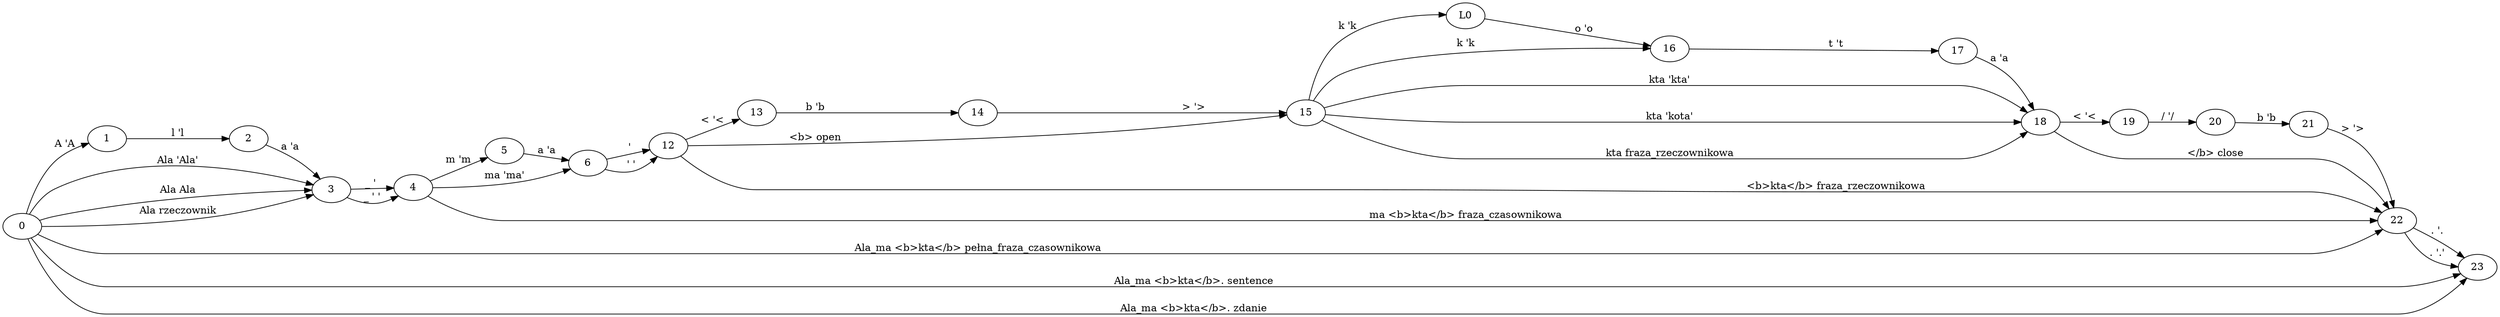 digraph G {
rankdir=LR
0 -> 1 [label="A 'A"]
1 -> 2 [label="l 'l"]
2 -> 3 [label="a 'a"]
0 -> 3 [label="Ala 'Ala'"]
0 -> 3 [label="Ala Ala"]
0 -> 3 [label="Ala rzeczownik"]
3 -> 4 [label="_ ' "]
3 -> 4 [label="_ ' '"]
4 -> 5 [label="m 'm"]
5 -> 6 [label="a 'a"]
4 -> 6 [label="ma 'ma'"]
6 -> 12 [label="&nbsp; ' "]
6 -> 12 [label="&nbsp; ' '"]
12 -> 13 [label="< '<"]
13 -> 14 [label="b 'b"]
14 -> 15 [label="> '>"]
12 -> 15 [label="<b> open"]
15 -> L0 [label="k 'k"]
15 -> 16 [label="k 'k"]
L0 -> 16 [label="o 'o"]
16 -> 17 [label="t 't"]
17 -> 18 [label="a 'a"]
15 -> 18 [label="kta 'kta'"]
15 -> 18 [label="kta 'kota'"]
15 -> 18 [label="kta fraza_rzeczownikowa"]
18 -> 19 [label="< '<"]
19 -> 20 [label="/ '/"]
20 -> 21 [label="b 'b"]
21 -> 22 [label="> '>"]
18 -> 22 [label="</b> close"]
12 -> 22 [label="<b>kta</b> fraza_rzeczownikowa"]
4 -> 22 [label="ma&nbsp;<b>kta</b> fraza_czasownikowa"]
0 -> 22 [label="Ala_ma&nbsp;<b>kta</b> pełna_fraza_czasownikowa"]
22 -> 23 [label=". '."]
22 -> 23 [label=". '.'"]
0 -> 23 [label="Ala_ma&nbsp;<b>kta</b>. sentence"]
0 -> 23 [label="Ala_ma&nbsp;<b>kta</b>. zdanie"]
}

